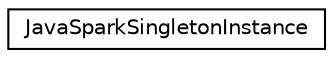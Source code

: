 digraph "Graphical Class Hierarchy"
{
 // LATEX_PDF_SIZE
  edge [fontname="Helvetica",fontsize="10",labelfontname="Helvetica",labelfontsize="10"];
  node [fontname="Helvetica",fontsize="10",shape=record];
  rankdir="LR";
  Node0 [label="JavaSparkSingletonInstance",height=0.2,width=0.4,color="black", fillcolor="white", style="filled",URL="$classJavaSparkSingletonInstance.html",tooltip=" "];
}
